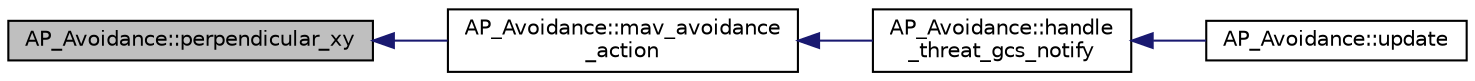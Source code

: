 digraph "AP_Avoidance::perpendicular_xy"
{
 // INTERACTIVE_SVG=YES
  edge [fontname="Helvetica",fontsize="10",labelfontname="Helvetica",labelfontsize="10"];
  node [fontname="Helvetica",fontsize="10",shape=record];
  rankdir="LR";
  Node1 [label="AP_Avoidance::perpendicular_xy",height=0.2,width=0.4,color="black", fillcolor="grey75", style="filled", fontcolor="black"];
  Node1 -> Node2 [dir="back",color="midnightblue",fontsize="10",style="solid",fontname="Helvetica"];
  Node2 [label="AP_Avoidance::mav_avoidance\l_action",height=0.2,width=0.4,color="black", fillcolor="white", style="filled",URL="$classAP__Avoidance.html#ae3a540ca8d21a7850438cad1ba071a2f"];
  Node2 -> Node3 [dir="back",color="midnightblue",fontsize="10",style="solid",fontname="Helvetica"];
  Node3 [label="AP_Avoidance::handle\l_threat_gcs_notify",height=0.2,width=0.4,color="black", fillcolor="white", style="filled",URL="$classAP__Avoidance.html#adc8a3f773458736daeec7b63edd068ba"];
  Node3 -> Node4 [dir="back",color="midnightblue",fontsize="10",style="solid",fontname="Helvetica"];
  Node4 [label="AP_Avoidance::update",height=0.2,width=0.4,color="black", fillcolor="white", style="filled",URL="$classAP__Avoidance.html#a37059296c298d5f6d9a5fb11bab4d329"];
}
